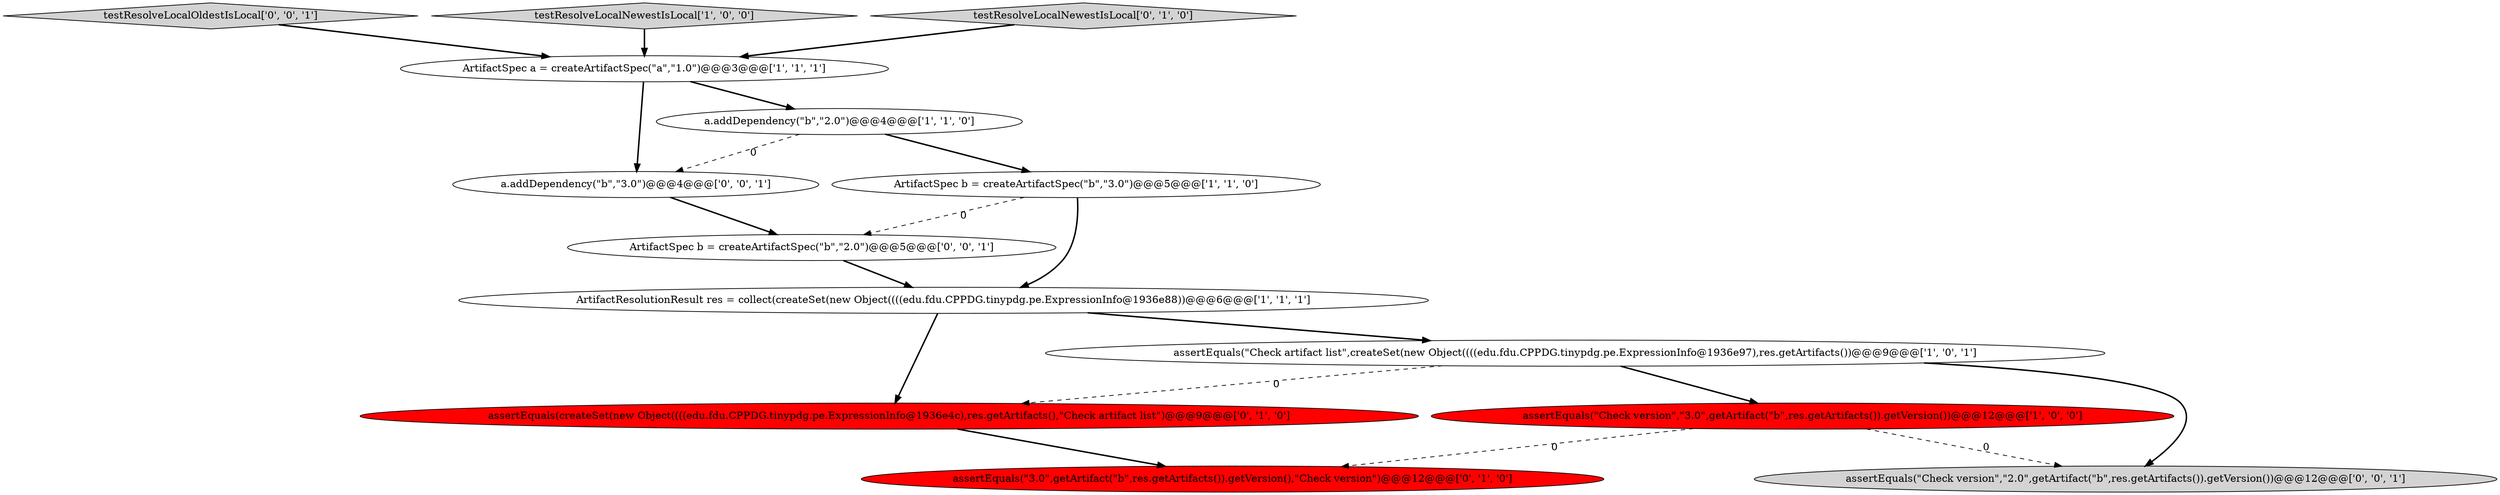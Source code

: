 digraph {
12 [style = filled, label = "ArtifactSpec b = createArtifactSpec(\"b\",\"2.0\")@@@5@@@['0', '0', '1']", fillcolor = white, shape = ellipse image = "AAA0AAABBB3BBB"];
11 [style = filled, label = "a.addDependency(\"b\",\"3.0\")@@@4@@@['0', '0', '1']", fillcolor = white, shape = ellipse image = "AAA0AAABBB3BBB"];
10 [style = filled, label = "testResolveLocalOldestIsLocal['0', '0', '1']", fillcolor = lightgray, shape = diamond image = "AAA0AAABBB3BBB"];
6 [style = filled, label = "testResolveLocalNewestIsLocal['1', '0', '0']", fillcolor = lightgray, shape = diamond image = "AAA0AAABBB1BBB"];
0 [style = filled, label = "a.addDependency(\"b\",\"2.0\")@@@4@@@['1', '1', '0']", fillcolor = white, shape = ellipse image = "AAA0AAABBB1BBB"];
5 [style = filled, label = "assertEquals(\"Check version\",\"3.0\",getArtifact(\"b\",res.getArtifacts()).getVersion())@@@12@@@['1', '0', '0']", fillcolor = red, shape = ellipse image = "AAA1AAABBB1BBB"];
2 [style = filled, label = "assertEquals(\"Check artifact list\",createSet(new Object((((edu.fdu.CPPDG.tinypdg.pe.ExpressionInfo@1936e97),res.getArtifacts())@@@9@@@['1', '0', '1']", fillcolor = white, shape = ellipse image = "AAA0AAABBB1BBB"];
7 [style = filled, label = "assertEquals(\"3.0\",getArtifact(\"b\",res.getArtifacts()).getVersion(),\"Check version\")@@@12@@@['0', '1', '0']", fillcolor = red, shape = ellipse image = "AAA1AAABBB2BBB"];
8 [style = filled, label = "testResolveLocalNewestIsLocal['0', '1', '0']", fillcolor = lightgray, shape = diamond image = "AAA0AAABBB2BBB"];
4 [style = filled, label = "ArtifactSpec b = createArtifactSpec(\"b\",\"3.0\")@@@5@@@['1', '1', '0']", fillcolor = white, shape = ellipse image = "AAA0AAABBB1BBB"];
13 [style = filled, label = "assertEquals(\"Check version\",\"2.0\",getArtifact(\"b\",res.getArtifacts()).getVersion())@@@12@@@['0', '0', '1']", fillcolor = lightgray, shape = ellipse image = "AAA0AAABBB3BBB"];
3 [style = filled, label = "ArtifactSpec a = createArtifactSpec(\"a\",\"1.0\")@@@3@@@['1', '1', '1']", fillcolor = white, shape = ellipse image = "AAA0AAABBB1BBB"];
1 [style = filled, label = "ArtifactResolutionResult res = collect(createSet(new Object((((edu.fdu.CPPDG.tinypdg.pe.ExpressionInfo@1936e88))@@@6@@@['1', '1', '1']", fillcolor = white, shape = ellipse image = "AAA0AAABBB1BBB"];
9 [style = filled, label = "assertEquals(createSet(new Object((((edu.fdu.CPPDG.tinypdg.pe.ExpressionInfo@1936e4c),res.getArtifacts(),\"Check artifact list\")@@@9@@@['0', '1', '0']", fillcolor = red, shape = ellipse image = "AAA1AAABBB2BBB"];
3->11 [style = bold, label=""];
5->13 [style = dashed, label="0"];
6->3 [style = bold, label=""];
10->3 [style = bold, label=""];
1->2 [style = bold, label=""];
4->1 [style = bold, label=""];
1->9 [style = bold, label=""];
11->12 [style = bold, label=""];
0->11 [style = dashed, label="0"];
5->7 [style = dashed, label="0"];
2->13 [style = bold, label=""];
9->7 [style = bold, label=""];
0->4 [style = bold, label=""];
12->1 [style = bold, label=""];
2->9 [style = dashed, label="0"];
3->0 [style = bold, label=""];
4->12 [style = dashed, label="0"];
2->5 [style = bold, label=""];
8->3 [style = bold, label=""];
}
